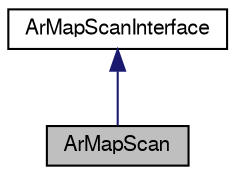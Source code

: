 digraph G
{
  edge [fontname="FreeSans",fontsize=10,labelfontname="FreeSans",labelfontsize=10];
  node [fontname="FreeSans",fontsize=10,shape=record];
  Node1 [label="ArMapScan",height=0.2,width=0.4,color="black", fillcolor="grey75", style="filled" fontcolor="black"];
  Node2 -> Node1 [dir=back,color="midnightblue",fontsize=10,style="solid",fontname="FreeSans"];
  Node2 [label="ArMapScanInterface",height=0.2,width=0.4,color="black", fillcolor="white", style="filled",URL="$classArMapScanInterface.html",tooltip="Methods related to setting and retrieving the scan-related data in an Aria map."];
}

